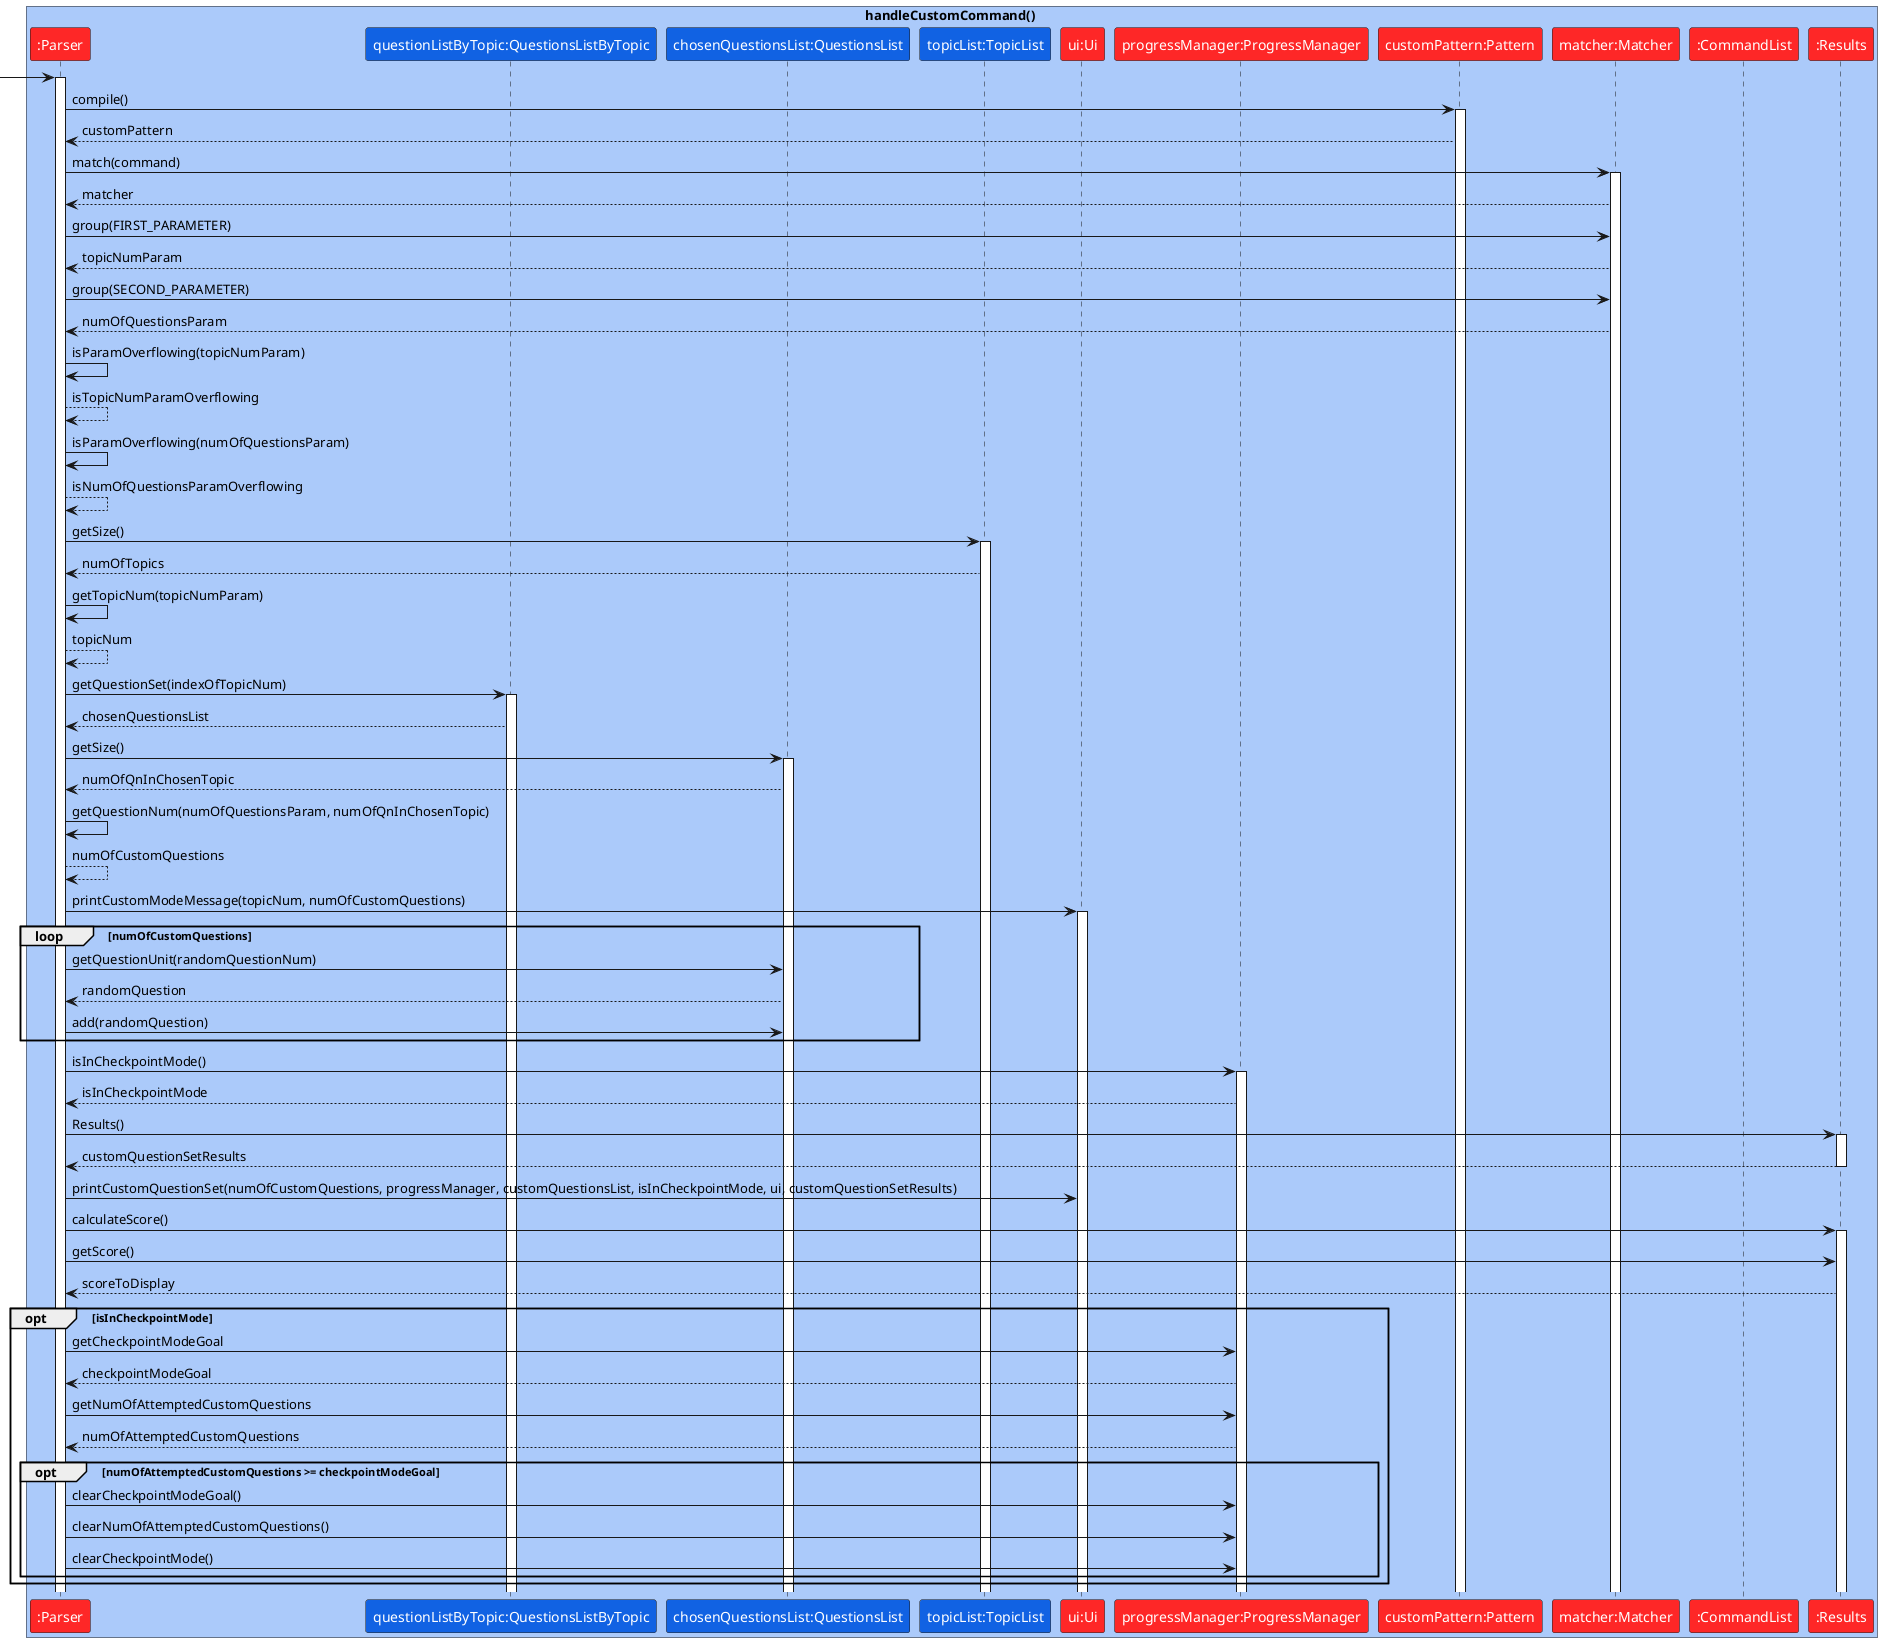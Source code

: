 @startuml
skinparam ParticipantFontColor #FFFFFF

box handleCustomCommand() #ABCAFA
participant ":Parser" as Parser #FE2727
participant "questionListByTopic:QuestionsListByTopic" as QuestionsListByTopic #1162E3
participant "chosenQuestionsList:QuestionsList" as QuestionsList #1162E3
participant "topicList:TopicList" as TopicList #1162E3
participant "ui:Ui" as Ui #FE2727
participant "progressManager:ProgressManager" as ProgressManager #FE2727
participant "customPattern:Pattern" as Pattern #FE2727
participant "matcher:Matcher" as Matcher #FE2727
participant ":CommandList" as CommandList #FE2727
participant ":Results" as Results #FE2727
end box

-> Parser:
activate Parser

Parser -> Pattern : compile()
activate Pattern
Pattern --> Parser : customPattern

Parser -> Matcher : match(command)
activate Matcher
Matcher --> Parser : matcher

Parser -> Matcher : group(FIRST_PARAMETER)
Matcher --> Parser : topicNumParam

Parser -> Matcher : group(SECOND_PARAMETER)
Matcher --> Parser : numOfQuestionsParam

Parser -> Parser : isParamOverflowing(topicNumParam)
Parser --> Parser : isTopicNumParamOverflowing

Parser -> Parser : isParamOverflowing(numOfQuestionsParam)
Parser --> Parser : isNumOfQuestionsParamOverflowing

Parser -> TopicList : getSize()
activate TopicList
TopicList --> Parser : numOfTopics

Parser -> Parser : getTopicNum(topicNumParam)
Parser --> Parser : topicNum

Parser -> QuestionsListByTopic : getQuestionSet(indexOfTopicNum)
activate QuestionsListByTopic
QuestionsListByTopic --> Parser : chosenQuestionsList

Parser -> QuestionsList : getSize()
activate QuestionsList
QuestionsList --> Parser : numOfQnInChosenTopic

Parser -> Parser : getQuestionNum(numOfQuestionsParam, numOfQnInChosenTopic)
Parser --> Parser : numOfCustomQuestions

Parser -> Ui : printCustomModeMessage(topicNum, numOfCustomQuestions)
activate Ui

loop numOfCustomQuestions
    Parser -> QuestionsList : getQuestionUnit(randomQuestionNum)
    QuestionsList --> Parser : randomQuestion
    Parser -> QuestionsList : add(randomQuestion)
end

Parser -> ProgressManager : isInCheckpointMode()
activate ProgressManager
ProgressManager --> Parser : isInCheckpointMode

Parser -> Results : Results()
activate Results
Results --> Parser : customQuestionSetResults
deactivate Results

Parser -> Ui : printCustomQuestionSet(numOfCustomQuestions, progressManager, customQuestionsList, isInCheckpointMode, ui, customQuestionSetResults)

Parser -> Results : calculateScore()
activate Results

Parser -> Results : getScore()
Results --> Parser : scoreToDisplay

opt isInCheckpointMode
    Parser -> ProgressManager : getCheckpointModeGoal
    ProgressManager --> Parser : checkpointModeGoal
    Parser -> ProgressManager : getNumOfAttemptedCustomQuestions
    ProgressManager --> Parser : numOfAttemptedCustomQuestions

    opt numOfAttemptedCustomQuestions >= checkpointModeGoal
        Parser -> ProgressManager : clearCheckpointModeGoal()
        Parser -> ProgressManager : clearNumOfAttemptedCustomQuestions()
        Parser -> ProgressManager : clearCheckpointMode()
    end
end


@enduml

